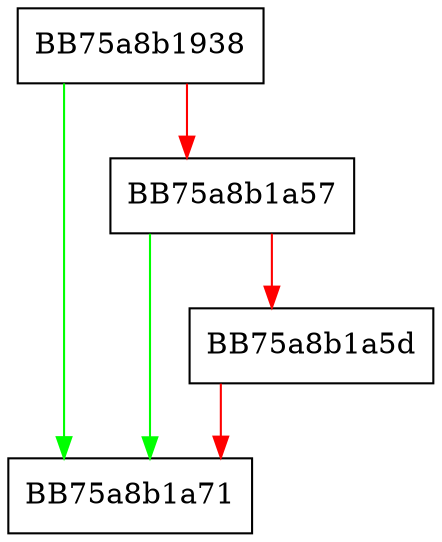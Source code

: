 digraph TdtController {
  node [shape="box"];
  graph [splines=ortho];
  BB75a8b1938 -> BB75a8b1a71 [color="green"];
  BB75a8b1938 -> BB75a8b1a57 [color="red"];
  BB75a8b1a57 -> BB75a8b1a71 [color="green"];
  BB75a8b1a57 -> BB75a8b1a5d [color="red"];
  BB75a8b1a5d -> BB75a8b1a71 [color="red"];
}
